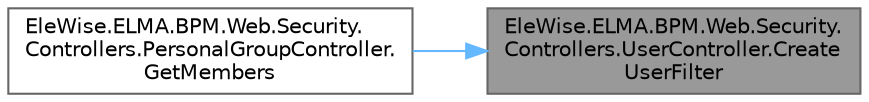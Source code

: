 digraph "EleWise.ELMA.BPM.Web.Security.Controllers.UserController.CreateUserFilter"
{
 // LATEX_PDF_SIZE
  bgcolor="transparent";
  edge [fontname=Helvetica,fontsize=10,labelfontname=Helvetica,labelfontsize=10];
  node [fontname=Helvetica,fontsize=10,shape=box,height=0.2,width=0.4];
  rankdir="RL";
  Node1 [id="Node000001",label="EleWise.ELMA.BPM.Web.Security.\lControllers.UserController.Create\lUserFilter",height=0.2,width=0.4,color="gray40", fillcolor="grey60", style="filled", fontcolor="black",tooltip="Создание фильтра для выбора пользователя"];
  Node1 -> Node2 [id="edge1_Node000001_Node000002",dir="back",color="steelblue1",style="solid",tooltip=" "];
  Node2 [id="Node000002",label="EleWise.ELMA.BPM.Web.Security.\lControllers.PersonalGroupController.\lGetMembers",height=0.2,width=0.4,color="grey40", fillcolor="white", style="filled",URL="$class_ele_wise_1_1_e_l_m_a_1_1_b_p_m_1_1_web_1_1_security_1_1_controllers_1_1_personal_group_controller.html#ad2b9a95798853c85776caa30c930df8c",tooltip=" "];
}
